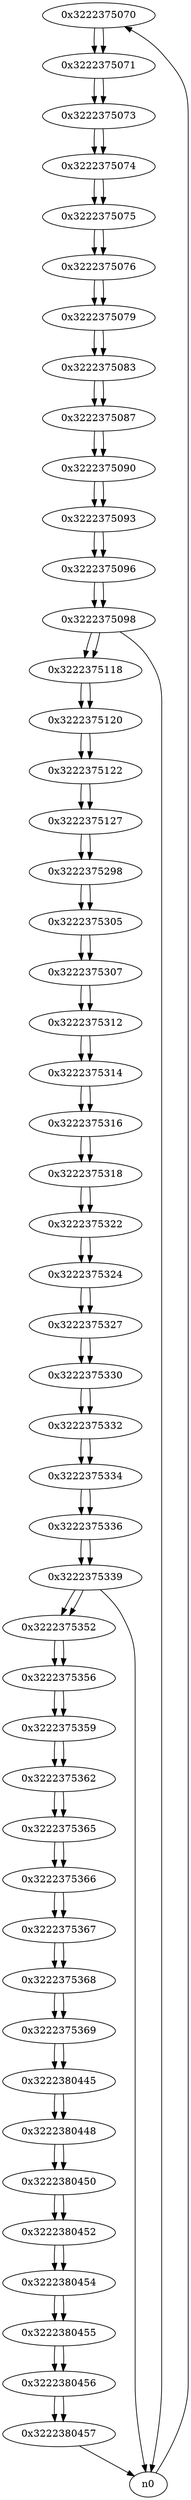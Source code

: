 digraph G{
/* nodes */
  n1 [label="0x3222375070"]
  n2 [label="0x3222375071"]
  n3 [label="0x3222375073"]
  n4 [label="0x3222375074"]
  n5 [label="0x3222375075"]
  n6 [label="0x3222375076"]
  n7 [label="0x3222375079"]
  n8 [label="0x3222375083"]
  n9 [label="0x3222375087"]
  n10 [label="0x3222375090"]
  n11 [label="0x3222375093"]
  n12 [label="0x3222375096"]
  n13 [label="0x3222375098"]
  n14 [label="0x3222375118"]
  n15 [label="0x3222375120"]
  n16 [label="0x3222375122"]
  n17 [label="0x3222375127"]
  n18 [label="0x3222375298"]
  n19 [label="0x3222375305"]
  n20 [label="0x3222375307"]
  n21 [label="0x3222375312"]
  n22 [label="0x3222375314"]
  n23 [label="0x3222375316"]
  n24 [label="0x3222375318"]
  n25 [label="0x3222375322"]
  n26 [label="0x3222375324"]
  n27 [label="0x3222375327"]
  n28 [label="0x3222375330"]
  n29 [label="0x3222375332"]
  n30 [label="0x3222375334"]
  n31 [label="0x3222375336"]
  n32 [label="0x3222375339"]
  n33 [label="0x3222375352"]
  n34 [label="0x3222375356"]
  n35 [label="0x3222375359"]
  n36 [label="0x3222375362"]
  n37 [label="0x3222375365"]
  n38 [label="0x3222375366"]
  n39 [label="0x3222375367"]
  n40 [label="0x3222375368"]
  n41 [label="0x3222375369"]
  n42 [label="0x3222380445"]
  n43 [label="0x3222380448"]
  n44 [label="0x3222380450"]
  n45 [label="0x3222380452"]
  n46 [label="0x3222380454"]
  n47 [label="0x3222380455"]
  n48 [label="0x3222380456"]
  n49 [label="0x3222380457"]
/* edges */
n1 -> n2;
n0 -> n1;
n2 -> n3;
n1 -> n2;
n3 -> n4;
n2 -> n3;
n4 -> n5;
n3 -> n4;
n5 -> n6;
n4 -> n5;
n6 -> n7;
n5 -> n6;
n7 -> n8;
n6 -> n7;
n8 -> n9;
n7 -> n8;
n9 -> n10;
n8 -> n9;
n10 -> n11;
n9 -> n10;
n11 -> n12;
n10 -> n11;
n12 -> n13;
n11 -> n12;
n13 -> n14;
n13 -> n0;
n12 -> n13;
n14 -> n15;
n13 -> n14;
n15 -> n16;
n14 -> n15;
n16 -> n17;
n15 -> n16;
n17 -> n18;
n16 -> n17;
n18 -> n19;
n17 -> n18;
n19 -> n20;
n18 -> n19;
n20 -> n21;
n19 -> n20;
n21 -> n22;
n20 -> n21;
n22 -> n23;
n21 -> n22;
n23 -> n24;
n22 -> n23;
n24 -> n25;
n23 -> n24;
n25 -> n26;
n24 -> n25;
n26 -> n27;
n25 -> n26;
n27 -> n28;
n26 -> n27;
n28 -> n29;
n27 -> n28;
n29 -> n30;
n28 -> n29;
n30 -> n31;
n29 -> n30;
n31 -> n32;
n30 -> n31;
n32 -> n33;
n32 -> n0;
n31 -> n32;
n33 -> n34;
n32 -> n33;
n34 -> n35;
n33 -> n34;
n35 -> n36;
n34 -> n35;
n36 -> n37;
n35 -> n36;
n37 -> n38;
n36 -> n37;
n38 -> n39;
n37 -> n38;
n39 -> n40;
n38 -> n39;
n40 -> n41;
n39 -> n40;
n41 -> n42;
n40 -> n41;
n42 -> n43;
n41 -> n42;
n43 -> n44;
n42 -> n43;
n44 -> n45;
n43 -> n44;
n45 -> n46;
n44 -> n45;
n46 -> n47;
n45 -> n46;
n47 -> n48;
n46 -> n47;
n48 -> n49;
n47 -> n48;
n49 -> n0;
n48 -> n49;
}
